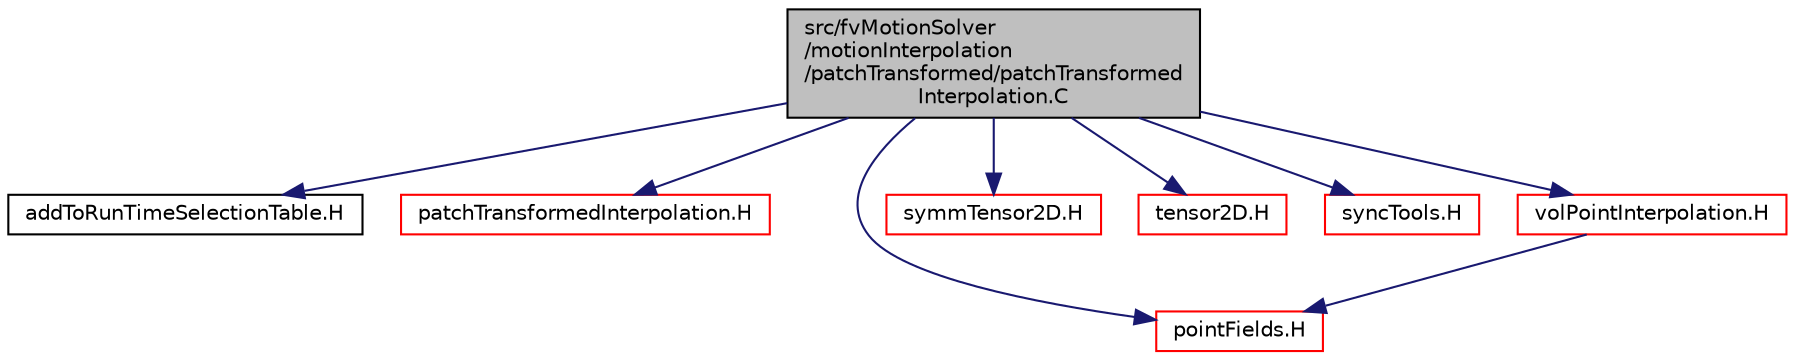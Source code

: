 digraph "src/fvMotionSolver/motionInterpolation/patchTransformed/patchTransformedInterpolation.C"
{
  bgcolor="transparent";
  edge [fontname="Helvetica",fontsize="10",labelfontname="Helvetica",labelfontsize="10"];
  node [fontname="Helvetica",fontsize="10",shape=record];
  Node1 [label="src/fvMotionSolver\l/motionInterpolation\l/patchTransformed/patchTransformed\lInterpolation.C",height=0.2,width=0.4,color="black", fillcolor="grey75", style="filled" fontcolor="black"];
  Node1 -> Node2 [color="midnightblue",fontsize="10",style="solid",fontname="Helvetica"];
  Node2 [label="addToRunTimeSelectionTable.H",height=0.2,width=0.4,color="black",URL="$addToRunTimeSelectionTable_8H.html",tooltip="Macros for easy insertion into run-time selection tables. "];
  Node1 -> Node3 [color="midnightblue",fontsize="10",style="solid",fontname="Helvetica"];
  Node3 [label="patchTransformedInterpolation.H",height=0.2,width=0.4,color="red",URL="$patchTransformedInterpolation_8H.html"];
  Node1 -> Node4 [color="midnightblue",fontsize="10",style="solid",fontname="Helvetica"];
  Node4 [label="pointFields.H",height=0.2,width=0.4,color="red",URL="$pointFields_8H.html"];
  Node1 -> Node5 [color="midnightblue",fontsize="10",style="solid",fontname="Helvetica"];
  Node5 [label="symmTensor2D.H",height=0.2,width=0.4,color="red",URL="$symmTensor2D_8H.html"];
  Node1 -> Node6 [color="midnightblue",fontsize="10",style="solid",fontname="Helvetica"];
  Node6 [label="tensor2D.H",height=0.2,width=0.4,color="red",URL="$tensor2D_8H.html"];
  Node1 -> Node7 [color="midnightblue",fontsize="10",style="solid",fontname="Helvetica"];
  Node7 [label="syncTools.H",height=0.2,width=0.4,color="red",URL="$syncTools_8H.html"];
  Node1 -> Node8 [color="midnightblue",fontsize="10",style="solid",fontname="Helvetica"];
  Node8 [label="volPointInterpolation.H",height=0.2,width=0.4,color="red",URL="$volPointInterpolation_8H.html"];
  Node8 -> Node4 [color="midnightblue",fontsize="10",style="solid",fontname="Helvetica"];
}
